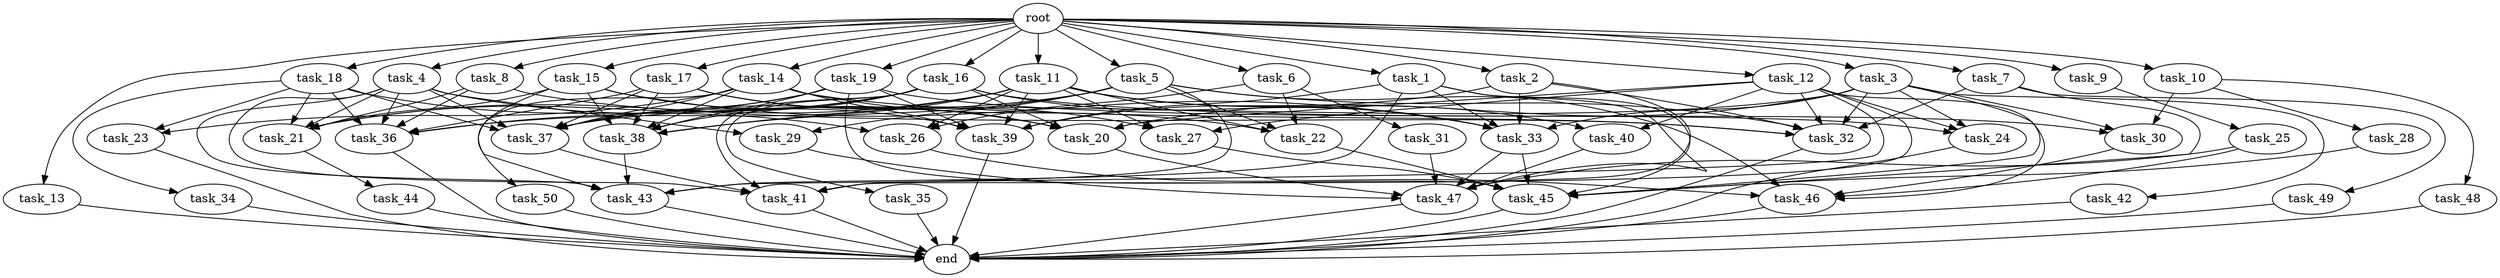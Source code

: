 digraph G {
  root [size="0.000000e+00"];
  task_1 [size="8.207791e+09"];
  task_2 [size="2.391415e+09"];
  task_3 [size="8.208153e+09"];
  task_4 [size="8.968481e+09"];
  task_5 [size="1.085834e+09"];
  task_6 [size="1.121271e+09"];
  task_7 [size="8.688685e+09"];
  task_8 [size="2.629188e+09"];
  task_9 [size="2.155009e+08"];
  task_10 [size="3.537064e+09"];
  task_11 [size="5.018173e+09"];
  task_12 [size="3.234509e+09"];
  task_13 [size="5.231179e+09"];
  task_14 [size="3.198506e+09"];
  task_15 [size="1.335164e+09"];
  task_16 [size="2.896207e+09"];
  task_17 [size="1.535644e+09"];
  task_18 [size="3.927561e+09"];
  task_19 [size="3.436684e+09"];
  task_20 [size="2.765525e+09"];
  task_21 [size="4.121269e+09"];
  task_22 [size="4.575133e+09"];
  task_23 [size="2.530263e+09"];
  task_24 [size="4.548773e+09"];
  task_25 [size="9.537033e+09"];
  task_26 [size="2.111998e+09"];
  task_27 [size="7.295067e+08"];
  task_28 [size="4.531214e+09"];
  task_29 [size="5.719130e+09"];
  task_30 [size="5.462525e+09"];
  task_31 [size="6.502019e+09"];
  task_32 [size="4.563310e+09"];
  task_33 [size="9.254357e+09"];
  task_34 [size="6.567651e+09"];
  task_35 [size="3.282457e+09"];
  task_36 [size="9.688825e+09"];
  task_37 [size="9.552448e+09"];
  task_38 [size="9.138760e+09"];
  task_39 [size="4.320830e+09"];
  task_40 [size="8.767803e+09"];
  task_41 [size="6.570844e+09"];
  task_42 [size="2.034134e+09"];
  task_43 [size="8.409876e+09"];
  task_44 [size="7.120770e+09"];
  task_45 [size="5.752102e+09"];
  task_46 [size="7.106198e+09"];
  task_47 [size="7.445753e+09"];
  task_48 [size="4.374194e+09"];
  task_49 [size="2.504110e+09"];
  task_50 [size="4.640289e+09"];
  end [size="0.000000e+00"];

  root -> task_1 [size="1.000000e-12"];
  root -> task_2 [size="1.000000e-12"];
  root -> task_3 [size="1.000000e-12"];
  root -> task_4 [size="1.000000e-12"];
  root -> task_5 [size="1.000000e-12"];
  root -> task_6 [size="1.000000e-12"];
  root -> task_7 [size="1.000000e-12"];
  root -> task_8 [size="1.000000e-12"];
  root -> task_9 [size="1.000000e-12"];
  root -> task_10 [size="1.000000e-12"];
  root -> task_11 [size="1.000000e-12"];
  root -> task_12 [size="1.000000e-12"];
  root -> task_13 [size="1.000000e-12"];
  root -> task_14 [size="1.000000e-12"];
  root -> task_15 [size="1.000000e-12"];
  root -> task_16 [size="1.000000e-12"];
  root -> task_17 [size="1.000000e-12"];
  root -> task_18 [size="1.000000e-12"];
  root -> task_19 [size="1.000000e-12"];
  task_1 -> task_33 [size="1.542393e+08"];
  task_1 -> task_39 [size="7.201383e+07"];
  task_1 -> task_43 [size="1.681975e+08"];
  task_1 -> task_45 [size="7.190128e+07"];
  task_1 -> task_47 [size="9.307191e+07"];
  task_2 -> task_32 [size="6.519014e+07"];
  task_2 -> task_33 [size="1.542393e+08"];
  task_2 -> task_39 [size="7.201383e+07"];
  task_2 -> task_47 [size="9.307191e+07"];
  task_3 -> task_20 [size="5.531049e+07"];
  task_3 -> task_24 [size="1.516258e+08"];
  task_3 -> task_30 [size="1.820842e+08"];
  task_3 -> task_32 [size="6.519014e+07"];
  task_3 -> task_33 [size="1.542393e+08"];
  task_3 -> task_37 [size="1.194056e+08"];
  task_3 -> task_42 [size="2.034134e+08"];
  task_3 -> task_45 [size="7.190128e+07"];
  task_4 -> task_20 [size="5.531049e+07"];
  task_4 -> task_21 [size="6.868782e+07"];
  task_4 -> task_29 [size="2.859565e+08"];
  task_4 -> task_36 [size="1.614804e+08"];
  task_4 -> task_37 [size="1.194056e+08"];
  task_4 -> task_41 [size="1.314169e+08"];
  task_4 -> task_43 [size="1.681975e+08"];
  task_5 -> task_22 [size="1.143783e+08"];
  task_5 -> task_29 [size="2.859565e+08"];
  task_5 -> task_32 [size="6.519014e+07"];
  task_5 -> task_37 [size="1.194056e+08"];
  task_5 -> task_38 [size="1.305537e+08"];
  task_5 -> task_41 [size="1.314169e+08"];
  task_5 -> task_46 [size="1.421240e+08"];
  task_6 -> task_22 [size="1.143783e+08"];
  task_6 -> task_26 [size="7.039994e+07"];
  task_6 -> task_31 [size="6.502019e+08"];
  task_7 -> task_32 [size="6.519014e+07"];
  task_7 -> task_45 [size="7.190128e+07"];
  task_7 -> task_49 [size="2.504110e+08"];
  task_8 -> task_21 [size="6.868782e+07"];
  task_8 -> task_32 [size="6.519014e+07"];
  task_8 -> task_36 [size="1.614804e+08"];
  task_9 -> task_25 [size="9.537033e+08"];
  task_10 -> task_28 [size="4.531214e+08"];
  task_10 -> task_30 [size="1.820842e+08"];
  task_10 -> task_48 [size="4.374194e+08"];
  task_11 -> task_21 [size="6.868782e+07"];
  task_11 -> task_22 [size="1.143783e+08"];
  task_11 -> task_26 [size="7.039994e+07"];
  task_11 -> task_27 [size="2.431689e+07"];
  task_11 -> task_33 [size="1.542393e+08"];
  task_11 -> task_36 [size="1.614804e+08"];
  task_11 -> task_38 [size="1.305537e+08"];
  task_11 -> task_39 [size="7.201383e+07"];
  task_11 -> task_40 [size="4.383902e+08"];
  task_12 -> task_20 [size="5.531049e+07"];
  task_12 -> task_24 [size="1.516258e+08"];
  task_12 -> task_27 [size="2.431689e+07"];
  task_12 -> task_32 [size="6.519014e+07"];
  task_12 -> task_40 [size="4.383902e+08"];
  task_12 -> task_41 [size="1.314169e+08"];
  task_12 -> task_43 [size="1.681975e+08"];
  task_12 -> task_46 [size="1.421240e+08"];
  task_13 -> end [size="1.000000e-12"];
  task_14 -> task_22 [size="1.143783e+08"];
  task_14 -> task_23 [size="1.265131e+08"];
  task_14 -> task_32 [size="6.519014e+07"];
  task_14 -> task_37 [size="1.194056e+08"];
  task_14 -> task_38 [size="1.305537e+08"];
  task_14 -> task_39 [size="7.201383e+07"];
  task_14 -> task_50 [size="4.640289e+08"];
  task_15 -> task_21 [size="6.868782e+07"];
  task_15 -> task_33 [size="1.542393e+08"];
  task_15 -> task_38 [size="1.305537e+08"];
  task_15 -> task_39 [size="7.201383e+07"];
  task_15 -> task_43 [size="1.681975e+08"];
  task_16 -> task_20 [size="5.531049e+07"];
  task_16 -> task_21 [size="6.868782e+07"];
  task_16 -> task_30 [size="1.820842e+08"];
  task_16 -> task_33 [size="1.542393e+08"];
  task_16 -> task_35 [size="3.282457e+08"];
  task_16 -> task_37 [size="1.194056e+08"];
  task_16 -> task_38 [size="1.305537e+08"];
  task_16 -> task_41 [size="1.314169e+08"];
  task_17 -> task_20 [size="5.531049e+07"];
  task_17 -> task_27 [size="2.431689e+07"];
  task_17 -> task_36 [size="1.614804e+08"];
  task_17 -> task_37 [size="1.194056e+08"];
  task_17 -> task_38 [size="1.305537e+08"];
  task_18 -> task_21 [size="6.868782e+07"];
  task_18 -> task_23 [size="1.265131e+08"];
  task_18 -> task_26 [size="7.039994e+07"];
  task_18 -> task_34 [size="6.567651e+08"];
  task_18 -> task_36 [size="1.614804e+08"];
  task_18 -> task_37 [size="1.194056e+08"];
  task_19 -> task_24 [size="1.516258e+08"];
  task_19 -> task_36 [size="1.614804e+08"];
  task_19 -> task_37 [size="1.194056e+08"];
  task_19 -> task_38 [size="1.305537e+08"];
  task_19 -> task_39 [size="7.201383e+07"];
  task_19 -> task_45 [size="7.190128e+07"];
  task_20 -> task_47 [size="9.307191e+07"];
  task_21 -> task_44 [size="7.120770e+08"];
  task_22 -> task_45 [size="7.190128e+07"];
  task_23 -> end [size="1.000000e-12"];
  task_24 -> end [size="1.000000e-12"];
  task_25 -> task_46 [size="1.421240e+08"];
  task_25 -> task_47 [size="9.307191e+07"];
  task_26 -> task_46 [size="1.421240e+08"];
  task_27 -> task_45 [size="7.190128e+07"];
  task_28 -> task_45 [size="7.190128e+07"];
  task_29 -> task_47 [size="9.307191e+07"];
  task_30 -> task_46 [size="1.421240e+08"];
  task_31 -> task_47 [size="9.307191e+07"];
  task_32 -> end [size="1.000000e-12"];
  task_33 -> task_45 [size="7.190128e+07"];
  task_33 -> task_47 [size="9.307191e+07"];
  task_34 -> end [size="1.000000e-12"];
  task_35 -> end [size="1.000000e-12"];
  task_36 -> end [size="1.000000e-12"];
  task_37 -> task_41 [size="1.314169e+08"];
  task_38 -> task_43 [size="1.681975e+08"];
  task_39 -> end [size="1.000000e-12"];
  task_40 -> task_47 [size="9.307191e+07"];
  task_41 -> end [size="1.000000e-12"];
  task_42 -> end [size="1.000000e-12"];
  task_43 -> end [size="1.000000e-12"];
  task_44 -> end [size="1.000000e-12"];
  task_45 -> end [size="1.000000e-12"];
  task_46 -> end [size="1.000000e-12"];
  task_47 -> end [size="1.000000e-12"];
  task_48 -> end [size="1.000000e-12"];
  task_49 -> end [size="1.000000e-12"];
  task_50 -> end [size="1.000000e-12"];
}
